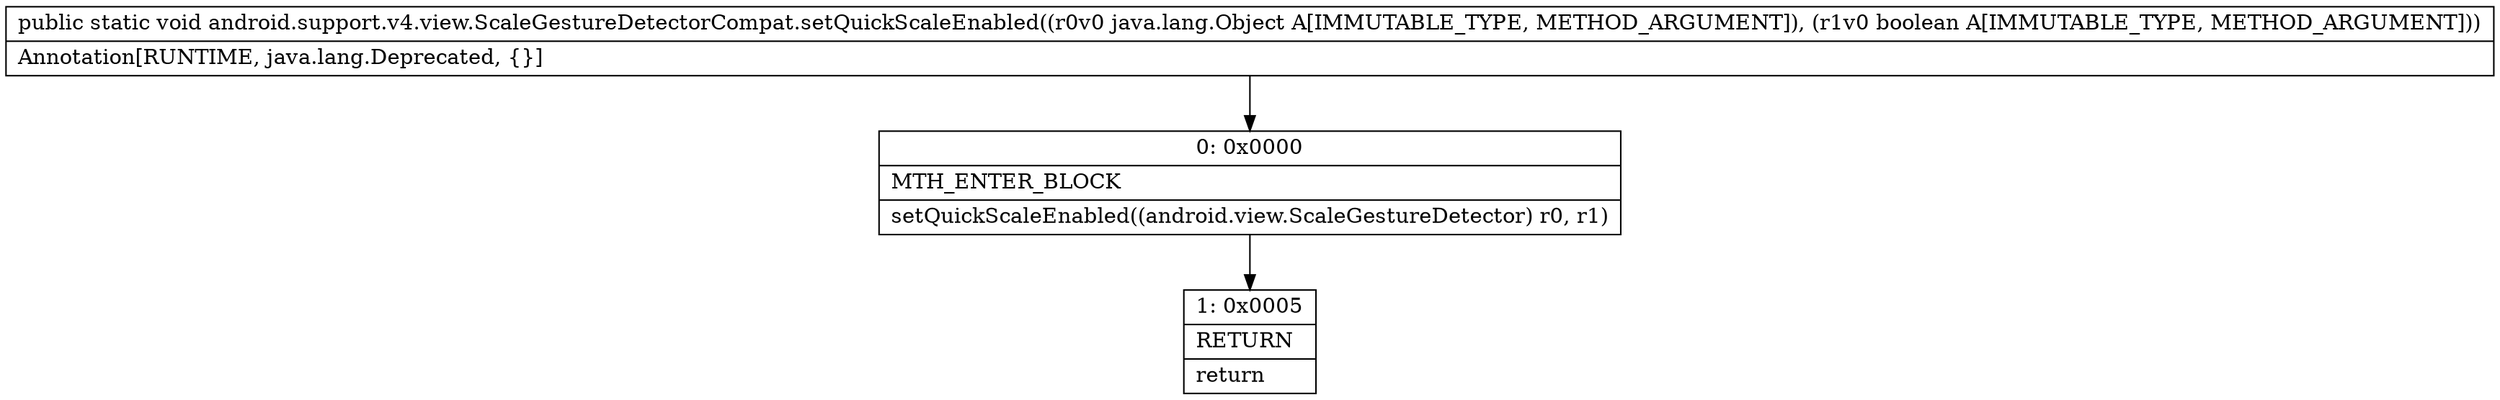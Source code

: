 digraph "CFG forandroid.support.v4.view.ScaleGestureDetectorCompat.setQuickScaleEnabled(Ljava\/lang\/Object;Z)V" {
Node_0 [shape=record,label="{0\:\ 0x0000|MTH_ENTER_BLOCK\l|setQuickScaleEnabled((android.view.ScaleGestureDetector) r0, r1)\l}"];
Node_1 [shape=record,label="{1\:\ 0x0005|RETURN\l|return\l}"];
MethodNode[shape=record,label="{public static void android.support.v4.view.ScaleGestureDetectorCompat.setQuickScaleEnabled((r0v0 java.lang.Object A[IMMUTABLE_TYPE, METHOD_ARGUMENT]), (r1v0 boolean A[IMMUTABLE_TYPE, METHOD_ARGUMENT]))  | Annotation[RUNTIME, java.lang.Deprecated, \{\}]\l}"];
MethodNode -> Node_0;
Node_0 -> Node_1;
}

